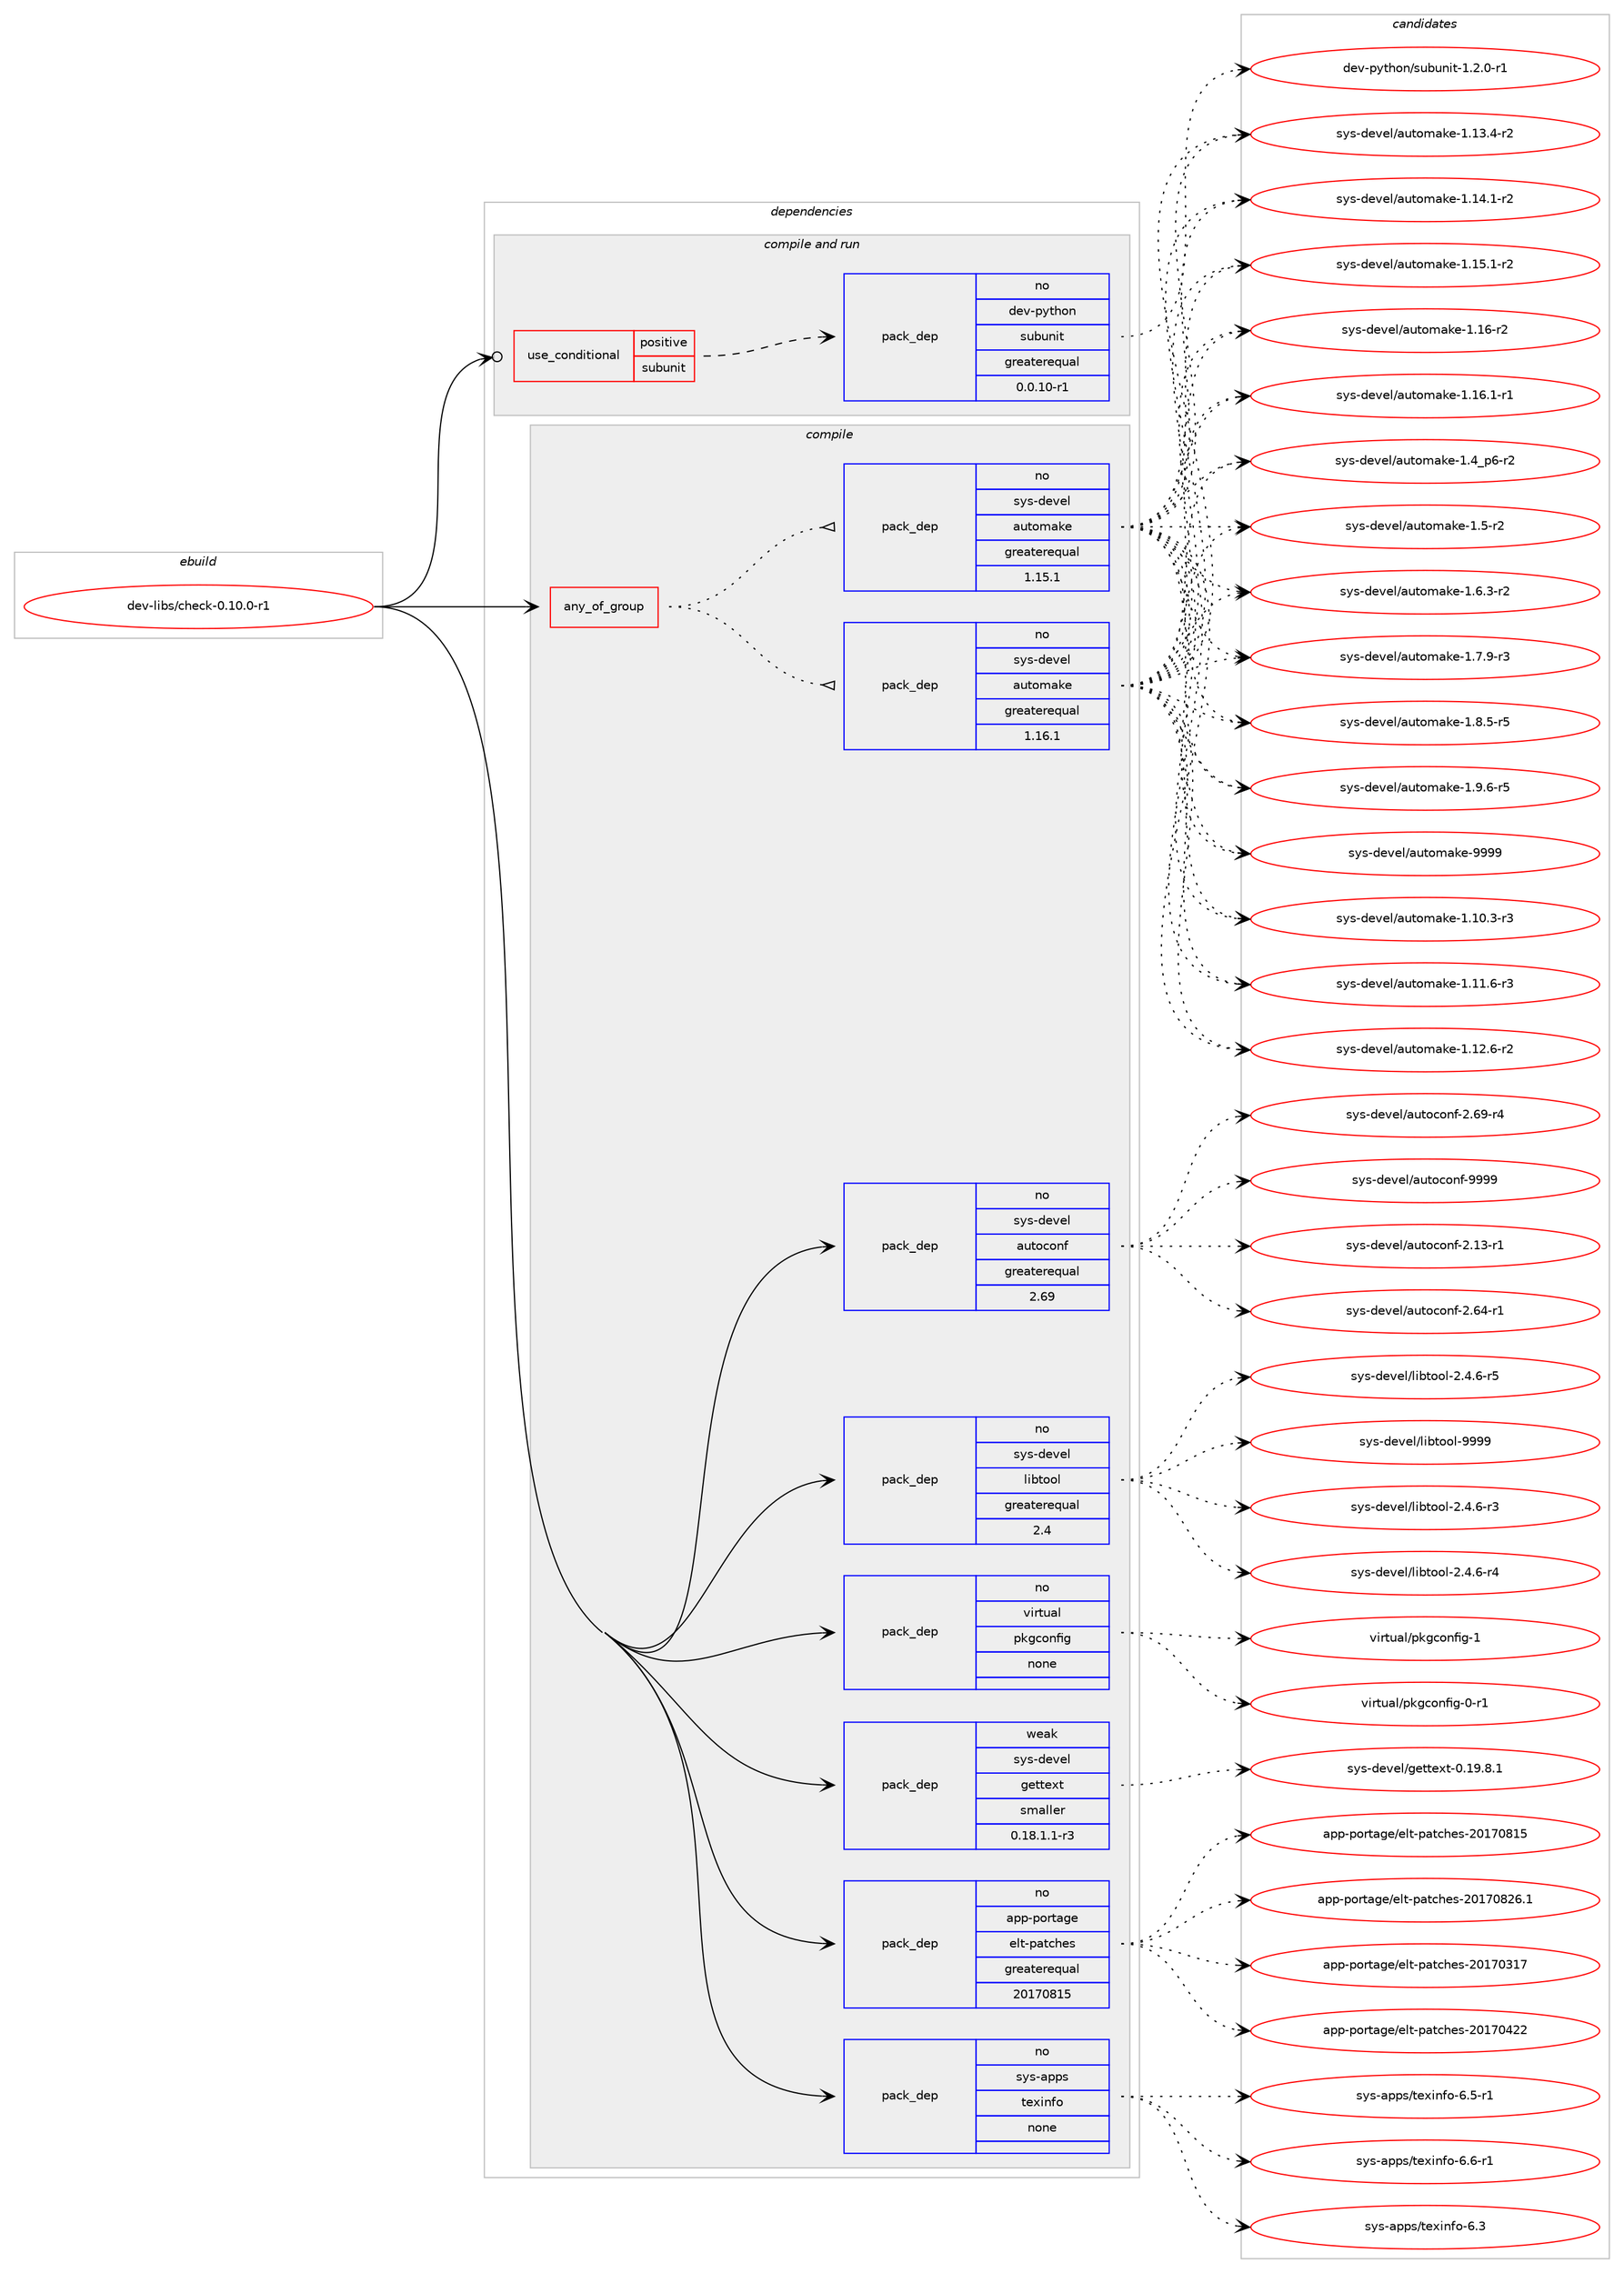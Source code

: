 digraph prolog {

# *************
# Graph options
# *************

newrank=true;
concentrate=true;
compound=true;
graph [rankdir=LR,fontname=Helvetica,fontsize=10,ranksep=1.5];#, ranksep=2.5, nodesep=0.2];
edge  [arrowhead=vee];
node  [fontname=Helvetica,fontsize=10];

# **********
# The ebuild
# **********

subgraph cluster_leftcol {
color=gray;
rank=same;
label=<<i>ebuild</i>>;
id [label="dev-libs/check-0.10.0-r1", color=red, width=4, href="../dev-libs/check-0.10.0-r1.svg"];
}

# ****************
# The dependencies
# ****************

subgraph cluster_midcol {
color=gray;
label=<<i>dependencies</i>>;
subgraph cluster_compile {
fillcolor="#eeeeee";
style=filled;
label=<<i>compile</i>>;
subgraph any22117 {
dependency1364745 [label=<<TABLE BORDER="0" CELLBORDER="1" CELLSPACING="0" CELLPADDING="4"><TR><TD CELLPADDING="10">any_of_group</TD></TR></TABLE>>, shape=none, color=red];subgraph pack976688 {
dependency1364746 [label=<<TABLE BORDER="0" CELLBORDER="1" CELLSPACING="0" CELLPADDING="4" WIDTH="220"><TR><TD ROWSPAN="6" CELLPADDING="30">pack_dep</TD></TR><TR><TD WIDTH="110">no</TD></TR><TR><TD>sys-devel</TD></TR><TR><TD>automake</TD></TR><TR><TD>greaterequal</TD></TR><TR><TD>1.16.1</TD></TR></TABLE>>, shape=none, color=blue];
}
dependency1364745:e -> dependency1364746:w [weight=20,style="dotted",arrowhead="oinv"];
subgraph pack976689 {
dependency1364747 [label=<<TABLE BORDER="0" CELLBORDER="1" CELLSPACING="0" CELLPADDING="4" WIDTH="220"><TR><TD ROWSPAN="6" CELLPADDING="30">pack_dep</TD></TR><TR><TD WIDTH="110">no</TD></TR><TR><TD>sys-devel</TD></TR><TR><TD>automake</TD></TR><TR><TD>greaterequal</TD></TR><TR><TD>1.15.1</TD></TR></TABLE>>, shape=none, color=blue];
}
dependency1364745:e -> dependency1364747:w [weight=20,style="dotted",arrowhead="oinv"];
}
id:e -> dependency1364745:w [weight=20,style="solid",arrowhead="vee"];
subgraph pack976690 {
dependency1364748 [label=<<TABLE BORDER="0" CELLBORDER="1" CELLSPACING="0" CELLPADDING="4" WIDTH="220"><TR><TD ROWSPAN="6" CELLPADDING="30">pack_dep</TD></TR><TR><TD WIDTH="110">no</TD></TR><TR><TD>app-portage</TD></TR><TR><TD>elt-patches</TD></TR><TR><TD>greaterequal</TD></TR><TR><TD>20170815</TD></TR></TABLE>>, shape=none, color=blue];
}
id:e -> dependency1364748:w [weight=20,style="solid",arrowhead="vee"];
subgraph pack976691 {
dependency1364749 [label=<<TABLE BORDER="0" CELLBORDER="1" CELLSPACING="0" CELLPADDING="4" WIDTH="220"><TR><TD ROWSPAN="6" CELLPADDING="30">pack_dep</TD></TR><TR><TD WIDTH="110">no</TD></TR><TR><TD>sys-apps</TD></TR><TR><TD>texinfo</TD></TR><TR><TD>none</TD></TR><TR><TD></TD></TR></TABLE>>, shape=none, color=blue];
}
id:e -> dependency1364749:w [weight=20,style="solid",arrowhead="vee"];
subgraph pack976692 {
dependency1364750 [label=<<TABLE BORDER="0" CELLBORDER="1" CELLSPACING="0" CELLPADDING="4" WIDTH="220"><TR><TD ROWSPAN="6" CELLPADDING="30">pack_dep</TD></TR><TR><TD WIDTH="110">no</TD></TR><TR><TD>sys-devel</TD></TR><TR><TD>autoconf</TD></TR><TR><TD>greaterequal</TD></TR><TR><TD>2.69</TD></TR></TABLE>>, shape=none, color=blue];
}
id:e -> dependency1364750:w [weight=20,style="solid",arrowhead="vee"];
subgraph pack976693 {
dependency1364751 [label=<<TABLE BORDER="0" CELLBORDER="1" CELLSPACING="0" CELLPADDING="4" WIDTH="220"><TR><TD ROWSPAN="6" CELLPADDING="30">pack_dep</TD></TR><TR><TD WIDTH="110">no</TD></TR><TR><TD>sys-devel</TD></TR><TR><TD>libtool</TD></TR><TR><TD>greaterequal</TD></TR><TR><TD>2.4</TD></TR></TABLE>>, shape=none, color=blue];
}
id:e -> dependency1364751:w [weight=20,style="solid",arrowhead="vee"];
subgraph pack976694 {
dependency1364752 [label=<<TABLE BORDER="0" CELLBORDER="1" CELLSPACING="0" CELLPADDING="4" WIDTH="220"><TR><TD ROWSPAN="6" CELLPADDING="30">pack_dep</TD></TR><TR><TD WIDTH="110">no</TD></TR><TR><TD>virtual</TD></TR><TR><TD>pkgconfig</TD></TR><TR><TD>none</TD></TR><TR><TD></TD></TR></TABLE>>, shape=none, color=blue];
}
id:e -> dependency1364752:w [weight=20,style="solid",arrowhead="vee"];
subgraph pack976695 {
dependency1364753 [label=<<TABLE BORDER="0" CELLBORDER="1" CELLSPACING="0" CELLPADDING="4" WIDTH="220"><TR><TD ROWSPAN="6" CELLPADDING="30">pack_dep</TD></TR><TR><TD WIDTH="110">weak</TD></TR><TR><TD>sys-devel</TD></TR><TR><TD>gettext</TD></TR><TR><TD>smaller</TD></TR><TR><TD>0.18.1.1-r3</TD></TR></TABLE>>, shape=none, color=blue];
}
id:e -> dependency1364753:w [weight=20,style="solid",arrowhead="vee"];
}
subgraph cluster_compileandrun {
fillcolor="#eeeeee";
style=filled;
label=<<i>compile and run</i>>;
subgraph cond365388 {
dependency1364754 [label=<<TABLE BORDER="0" CELLBORDER="1" CELLSPACING="0" CELLPADDING="4"><TR><TD ROWSPAN="3" CELLPADDING="10">use_conditional</TD></TR><TR><TD>positive</TD></TR><TR><TD>subunit</TD></TR></TABLE>>, shape=none, color=red];
subgraph pack976696 {
dependency1364755 [label=<<TABLE BORDER="0" CELLBORDER="1" CELLSPACING="0" CELLPADDING="4" WIDTH="220"><TR><TD ROWSPAN="6" CELLPADDING="30">pack_dep</TD></TR><TR><TD WIDTH="110">no</TD></TR><TR><TD>dev-python</TD></TR><TR><TD>subunit</TD></TR><TR><TD>greaterequal</TD></TR><TR><TD>0.0.10-r1</TD></TR></TABLE>>, shape=none, color=blue];
}
dependency1364754:e -> dependency1364755:w [weight=20,style="dashed",arrowhead="vee"];
}
id:e -> dependency1364754:w [weight=20,style="solid",arrowhead="odotvee"];
}
subgraph cluster_run {
fillcolor="#eeeeee";
style=filled;
label=<<i>run</i>>;
}
}

# **************
# The candidates
# **************

subgraph cluster_choices {
rank=same;
color=gray;
label=<<i>candidates</i>>;

subgraph choice976688 {
color=black;
nodesep=1;
choice11512111545100101118101108479711711611110997107101454946494846514511451 [label="sys-devel/automake-1.10.3-r3", color=red, width=4,href="../sys-devel/automake-1.10.3-r3.svg"];
choice11512111545100101118101108479711711611110997107101454946494946544511451 [label="sys-devel/automake-1.11.6-r3", color=red, width=4,href="../sys-devel/automake-1.11.6-r3.svg"];
choice11512111545100101118101108479711711611110997107101454946495046544511450 [label="sys-devel/automake-1.12.6-r2", color=red, width=4,href="../sys-devel/automake-1.12.6-r2.svg"];
choice11512111545100101118101108479711711611110997107101454946495146524511450 [label="sys-devel/automake-1.13.4-r2", color=red, width=4,href="../sys-devel/automake-1.13.4-r2.svg"];
choice11512111545100101118101108479711711611110997107101454946495246494511450 [label="sys-devel/automake-1.14.1-r2", color=red, width=4,href="../sys-devel/automake-1.14.1-r2.svg"];
choice11512111545100101118101108479711711611110997107101454946495346494511450 [label="sys-devel/automake-1.15.1-r2", color=red, width=4,href="../sys-devel/automake-1.15.1-r2.svg"];
choice1151211154510010111810110847971171161111099710710145494649544511450 [label="sys-devel/automake-1.16-r2", color=red, width=4,href="../sys-devel/automake-1.16-r2.svg"];
choice11512111545100101118101108479711711611110997107101454946495446494511449 [label="sys-devel/automake-1.16.1-r1", color=red, width=4,href="../sys-devel/automake-1.16.1-r1.svg"];
choice115121115451001011181011084797117116111109971071014549465295112544511450 [label="sys-devel/automake-1.4_p6-r2", color=red, width=4,href="../sys-devel/automake-1.4_p6-r2.svg"];
choice11512111545100101118101108479711711611110997107101454946534511450 [label="sys-devel/automake-1.5-r2", color=red, width=4,href="../sys-devel/automake-1.5-r2.svg"];
choice115121115451001011181011084797117116111109971071014549465446514511450 [label="sys-devel/automake-1.6.3-r2", color=red, width=4,href="../sys-devel/automake-1.6.3-r2.svg"];
choice115121115451001011181011084797117116111109971071014549465546574511451 [label="sys-devel/automake-1.7.9-r3", color=red, width=4,href="../sys-devel/automake-1.7.9-r3.svg"];
choice115121115451001011181011084797117116111109971071014549465646534511453 [label="sys-devel/automake-1.8.5-r5", color=red, width=4,href="../sys-devel/automake-1.8.5-r5.svg"];
choice115121115451001011181011084797117116111109971071014549465746544511453 [label="sys-devel/automake-1.9.6-r5", color=red, width=4,href="../sys-devel/automake-1.9.6-r5.svg"];
choice115121115451001011181011084797117116111109971071014557575757 [label="sys-devel/automake-9999", color=red, width=4,href="../sys-devel/automake-9999.svg"];
dependency1364746:e -> choice11512111545100101118101108479711711611110997107101454946494846514511451:w [style=dotted,weight="100"];
dependency1364746:e -> choice11512111545100101118101108479711711611110997107101454946494946544511451:w [style=dotted,weight="100"];
dependency1364746:e -> choice11512111545100101118101108479711711611110997107101454946495046544511450:w [style=dotted,weight="100"];
dependency1364746:e -> choice11512111545100101118101108479711711611110997107101454946495146524511450:w [style=dotted,weight="100"];
dependency1364746:e -> choice11512111545100101118101108479711711611110997107101454946495246494511450:w [style=dotted,weight="100"];
dependency1364746:e -> choice11512111545100101118101108479711711611110997107101454946495346494511450:w [style=dotted,weight="100"];
dependency1364746:e -> choice1151211154510010111810110847971171161111099710710145494649544511450:w [style=dotted,weight="100"];
dependency1364746:e -> choice11512111545100101118101108479711711611110997107101454946495446494511449:w [style=dotted,weight="100"];
dependency1364746:e -> choice115121115451001011181011084797117116111109971071014549465295112544511450:w [style=dotted,weight="100"];
dependency1364746:e -> choice11512111545100101118101108479711711611110997107101454946534511450:w [style=dotted,weight="100"];
dependency1364746:e -> choice115121115451001011181011084797117116111109971071014549465446514511450:w [style=dotted,weight="100"];
dependency1364746:e -> choice115121115451001011181011084797117116111109971071014549465546574511451:w [style=dotted,weight="100"];
dependency1364746:e -> choice115121115451001011181011084797117116111109971071014549465646534511453:w [style=dotted,weight="100"];
dependency1364746:e -> choice115121115451001011181011084797117116111109971071014549465746544511453:w [style=dotted,weight="100"];
dependency1364746:e -> choice115121115451001011181011084797117116111109971071014557575757:w [style=dotted,weight="100"];
}
subgraph choice976689 {
color=black;
nodesep=1;
choice11512111545100101118101108479711711611110997107101454946494846514511451 [label="sys-devel/automake-1.10.3-r3", color=red, width=4,href="../sys-devel/automake-1.10.3-r3.svg"];
choice11512111545100101118101108479711711611110997107101454946494946544511451 [label="sys-devel/automake-1.11.6-r3", color=red, width=4,href="../sys-devel/automake-1.11.6-r3.svg"];
choice11512111545100101118101108479711711611110997107101454946495046544511450 [label="sys-devel/automake-1.12.6-r2", color=red, width=4,href="../sys-devel/automake-1.12.6-r2.svg"];
choice11512111545100101118101108479711711611110997107101454946495146524511450 [label="sys-devel/automake-1.13.4-r2", color=red, width=4,href="../sys-devel/automake-1.13.4-r2.svg"];
choice11512111545100101118101108479711711611110997107101454946495246494511450 [label="sys-devel/automake-1.14.1-r2", color=red, width=4,href="../sys-devel/automake-1.14.1-r2.svg"];
choice11512111545100101118101108479711711611110997107101454946495346494511450 [label="sys-devel/automake-1.15.1-r2", color=red, width=4,href="../sys-devel/automake-1.15.1-r2.svg"];
choice1151211154510010111810110847971171161111099710710145494649544511450 [label="sys-devel/automake-1.16-r2", color=red, width=4,href="../sys-devel/automake-1.16-r2.svg"];
choice11512111545100101118101108479711711611110997107101454946495446494511449 [label="sys-devel/automake-1.16.1-r1", color=red, width=4,href="../sys-devel/automake-1.16.1-r1.svg"];
choice115121115451001011181011084797117116111109971071014549465295112544511450 [label="sys-devel/automake-1.4_p6-r2", color=red, width=4,href="../sys-devel/automake-1.4_p6-r2.svg"];
choice11512111545100101118101108479711711611110997107101454946534511450 [label="sys-devel/automake-1.5-r2", color=red, width=4,href="../sys-devel/automake-1.5-r2.svg"];
choice115121115451001011181011084797117116111109971071014549465446514511450 [label="sys-devel/automake-1.6.3-r2", color=red, width=4,href="../sys-devel/automake-1.6.3-r2.svg"];
choice115121115451001011181011084797117116111109971071014549465546574511451 [label="sys-devel/automake-1.7.9-r3", color=red, width=4,href="../sys-devel/automake-1.7.9-r3.svg"];
choice115121115451001011181011084797117116111109971071014549465646534511453 [label="sys-devel/automake-1.8.5-r5", color=red, width=4,href="../sys-devel/automake-1.8.5-r5.svg"];
choice115121115451001011181011084797117116111109971071014549465746544511453 [label="sys-devel/automake-1.9.6-r5", color=red, width=4,href="../sys-devel/automake-1.9.6-r5.svg"];
choice115121115451001011181011084797117116111109971071014557575757 [label="sys-devel/automake-9999", color=red, width=4,href="../sys-devel/automake-9999.svg"];
dependency1364747:e -> choice11512111545100101118101108479711711611110997107101454946494846514511451:w [style=dotted,weight="100"];
dependency1364747:e -> choice11512111545100101118101108479711711611110997107101454946494946544511451:w [style=dotted,weight="100"];
dependency1364747:e -> choice11512111545100101118101108479711711611110997107101454946495046544511450:w [style=dotted,weight="100"];
dependency1364747:e -> choice11512111545100101118101108479711711611110997107101454946495146524511450:w [style=dotted,weight="100"];
dependency1364747:e -> choice11512111545100101118101108479711711611110997107101454946495246494511450:w [style=dotted,weight="100"];
dependency1364747:e -> choice11512111545100101118101108479711711611110997107101454946495346494511450:w [style=dotted,weight="100"];
dependency1364747:e -> choice1151211154510010111810110847971171161111099710710145494649544511450:w [style=dotted,weight="100"];
dependency1364747:e -> choice11512111545100101118101108479711711611110997107101454946495446494511449:w [style=dotted,weight="100"];
dependency1364747:e -> choice115121115451001011181011084797117116111109971071014549465295112544511450:w [style=dotted,weight="100"];
dependency1364747:e -> choice11512111545100101118101108479711711611110997107101454946534511450:w [style=dotted,weight="100"];
dependency1364747:e -> choice115121115451001011181011084797117116111109971071014549465446514511450:w [style=dotted,weight="100"];
dependency1364747:e -> choice115121115451001011181011084797117116111109971071014549465546574511451:w [style=dotted,weight="100"];
dependency1364747:e -> choice115121115451001011181011084797117116111109971071014549465646534511453:w [style=dotted,weight="100"];
dependency1364747:e -> choice115121115451001011181011084797117116111109971071014549465746544511453:w [style=dotted,weight="100"];
dependency1364747:e -> choice115121115451001011181011084797117116111109971071014557575757:w [style=dotted,weight="100"];
}
subgraph choice976690 {
color=black;
nodesep=1;
choice97112112451121111141169710310147101108116451129711699104101115455048495548514955 [label="app-portage/elt-patches-20170317", color=red, width=4,href="../app-portage/elt-patches-20170317.svg"];
choice97112112451121111141169710310147101108116451129711699104101115455048495548525050 [label="app-portage/elt-patches-20170422", color=red, width=4,href="../app-portage/elt-patches-20170422.svg"];
choice97112112451121111141169710310147101108116451129711699104101115455048495548564953 [label="app-portage/elt-patches-20170815", color=red, width=4,href="../app-portage/elt-patches-20170815.svg"];
choice971121124511211111411697103101471011081164511297116991041011154550484955485650544649 [label="app-portage/elt-patches-20170826.1", color=red, width=4,href="../app-portage/elt-patches-20170826.1.svg"];
dependency1364748:e -> choice97112112451121111141169710310147101108116451129711699104101115455048495548514955:w [style=dotted,weight="100"];
dependency1364748:e -> choice97112112451121111141169710310147101108116451129711699104101115455048495548525050:w [style=dotted,weight="100"];
dependency1364748:e -> choice97112112451121111141169710310147101108116451129711699104101115455048495548564953:w [style=dotted,weight="100"];
dependency1364748:e -> choice971121124511211111411697103101471011081164511297116991041011154550484955485650544649:w [style=dotted,weight="100"];
}
subgraph choice976691 {
color=black;
nodesep=1;
choice11512111545971121121154711610112010511010211145544651 [label="sys-apps/texinfo-6.3", color=red, width=4,href="../sys-apps/texinfo-6.3.svg"];
choice115121115459711211211547116101120105110102111455446534511449 [label="sys-apps/texinfo-6.5-r1", color=red, width=4,href="../sys-apps/texinfo-6.5-r1.svg"];
choice115121115459711211211547116101120105110102111455446544511449 [label="sys-apps/texinfo-6.6-r1", color=red, width=4,href="../sys-apps/texinfo-6.6-r1.svg"];
dependency1364749:e -> choice11512111545971121121154711610112010511010211145544651:w [style=dotted,weight="100"];
dependency1364749:e -> choice115121115459711211211547116101120105110102111455446534511449:w [style=dotted,weight="100"];
dependency1364749:e -> choice115121115459711211211547116101120105110102111455446544511449:w [style=dotted,weight="100"];
}
subgraph choice976692 {
color=black;
nodesep=1;
choice1151211154510010111810110847971171161119911111010245504649514511449 [label="sys-devel/autoconf-2.13-r1", color=red, width=4,href="../sys-devel/autoconf-2.13-r1.svg"];
choice1151211154510010111810110847971171161119911111010245504654524511449 [label="sys-devel/autoconf-2.64-r1", color=red, width=4,href="../sys-devel/autoconf-2.64-r1.svg"];
choice1151211154510010111810110847971171161119911111010245504654574511452 [label="sys-devel/autoconf-2.69-r4", color=red, width=4,href="../sys-devel/autoconf-2.69-r4.svg"];
choice115121115451001011181011084797117116111991111101024557575757 [label="sys-devel/autoconf-9999", color=red, width=4,href="../sys-devel/autoconf-9999.svg"];
dependency1364750:e -> choice1151211154510010111810110847971171161119911111010245504649514511449:w [style=dotted,weight="100"];
dependency1364750:e -> choice1151211154510010111810110847971171161119911111010245504654524511449:w [style=dotted,weight="100"];
dependency1364750:e -> choice1151211154510010111810110847971171161119911111010245504654574511452:w [style=dotted,weight="100"];
dependency1364750:e -> choice115121115451001011181011084797117116111991111101024557575757:w [style=dotted,weight="100"];
}
subgraph choice976693 {
color=black;
nodesep=1;
choice1151211154510010111810110847108105981161111111084550465246544511451 [label="sys-devel/libtool-2.4.6-r3", color=red, width=4,href="../sys-devel/libtool-2.4.6-r3.svg"];
choice1151211154510010111810110847108105981161111111084550465246544511452 [label="sys-devel/libtool-2.4.6-r4", color=red, width=4,href="../sys-devel/libtool-2.4.6-r4.svg"];
choice1151211154510010111810110847108105981161111111084550465246544511453 [label="sys-devel/libtool-2.4.6-r5", color=red, width=4,href="../sys-devel/libtool-2.4.6-r5.svg"];
choice1151211154510010111810110847108105981161111111084557575757 [label="sys-devel/libtool-9999", color=red, width=4,href="../sys-devel/libtool-9999.svg"];
dependency1364751:e -> choice1151211154510010111810110847108105981161111111084550465246544511451:w [style=dotted,weight="100"];
dependency1364751:e -> choice1151211154510010111810110847108105981161111111084550465246544511452:w [style=dotted,weight="100"];
dependency1364751:e -> choice1151211154510010111810110847108105981161111111084550465246544511453:w [style=dotted,weight="100"];
dependency1364751:e -> choice1151211154510010111810110847108105981161111111084557575757:w [style=dotted,weight="100"];
}
subgraph choice976694 {
color=black;
nodesep=1;
choice11810511411611797108471121071039911111010210510345484511449 [label="virtual/pkgconfig-0-r1", color=red, width=4,href="../virtual/pkgconfig-0-r1.svg"];
choice1181051141161179710847112107103991111101021051034549 [label="virtual/pkgconfig-1", color=red, width=4,href="../virtual/pkgconfig-1.svg"];
dependency1364752:e -> choice11810511411611797108471121071039911111010210510345484511449:w [style=dotted,weight="100"];
dependency1364752:e -> choice1181051141161179710847112107103991111101021051034549:w [style=dotted,weight="100"];
}
subgraph choice976695 {
color=black;
nodesep=1;
choice1151211154510010111810110847103101116116101120116454846495746564649 [label="sys-devel/gettext-0.19.8.1", color=red, width=4,href="../sys-devel/gettext-0.19.8.1.svg"];
dependency1364753:e -> choice1151211154510010111810110847103101116116101120116454846495746564649:w [style=dotted,weight="100"];
}
subgraph choice976696 {
color=black;
nodesep=1;
choice1001011184511212111610411111047115117981171101051164549465046484511449 [label="dev-python/subunit-1.2.0-r1", color=red, width=4,href="../dev-python/subunit-1.2.0-r1.svg"];
dependency1364755:e -> choice1001011184511212111610411111047115117981171101051164549465046484511449:w [style=dotted,weight="100"];
}
}

}
